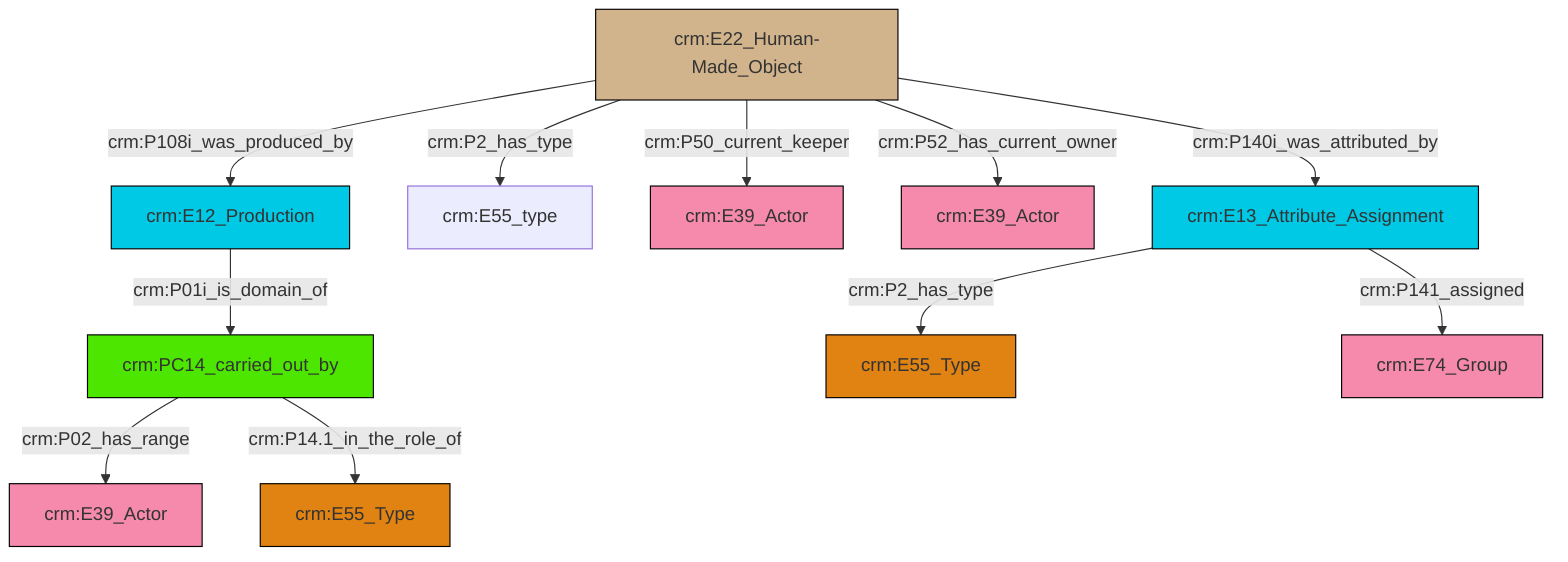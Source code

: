 graph TD
classDef Literal fill:#f2f2f2,stroke:#000000;
classDef CRM_Entity fill:#FFFFFF,stroke:#000000;
classDef Temporal_Entity fill:#00C9E6, stroke:#000000;
classDef Type fill:#E18312, stroke:#000000;
classDef Time-Span fill:#2C9C91, stroke:#000000;
classDef Appellation fill:#FFEB7F, stroke:#000000;
classDef Place fill:#008836, stroke:#000000;
classDef Persistent_Item fill:#B266B2, stroke:#000000;
classDef Conceptual_Object fill:#FFD700, stroke:#000000;
classDef Physical_Thing fill:#D2B48C, stroke:#000000;
classDef Actor fill:#f58aad, stroke:#000000;
classDef PC_Classes fill:#4ce600, stroke:#000000;
classDef Multi fill:#cccccc,stroke:#000000;

2["crm:E22_Human-Made_Object"]:::Physical_Thing -->|crm:P108i_was_produced_by| 3["crm:E12_Production"]:::Temporal_Entity
2["crm:E22_Human-Made_Object"]:::Physical_Thing -->|crm:P2_has_type| 4["crm:E55_type"]:::Default
2["crm:E22_Human-Made_Object"]:::Physical_Thing -->|crm:P50_current_keeper| 6["crm:E39_Actor"]:::Actor
7["crm:E13_Attribute_Assignment"]:::Temporal_Entity -->|crm:P2_has_type| 8["crm:E55_Type"]:::Type
2["crm:E22_Human-Made_Object"]:::Physical_Thing -->|crm:P52_has_current_owner| 13["crm:E39_Actor"]:::Actor
2["crm:E22_Human-Made_Object"]:::Physical_Thing -->|crm:P140i_was_attributed_by| 7["crm:E13_Attribute_Assignment"]:::Temporal_Entity
3["crm:E12_Production"]:::Temporal_Entity -->|crm:P01i_is_domain_of| 9["crm:PC14_carried_out_by"]:::PC_Classes
9["crm:PC14_carried_out_by"]:::PC_Classes -->|crm:P02_has_range| 17["crm:E39_Actor"]:::Actor
7["crm:E13_Attribute_Assignment"]:::Temporal_Entity -->|crm:P141_assigned| 11["crm:E74_Group"]:::Actor
9["crm:PC14_carried_out_by"]:::PC_Classes -->|crm:P14.1_in_the_role_of| 0["crm:E55_Type"]:::Type